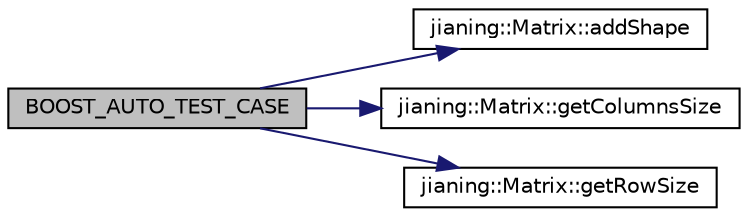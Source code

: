 digraph "BOOST_AUTO_TEST_CASE"
{
 // LATEX_PDF_SIZE
  edge [fontname="Helvetica",fontsize="10",labelfontname="Helvetica",labelfontsize="10"];
  node [fontname="Helvetica",fontsize="10",shape=record];
  rankdir="LR";
  Node1 [label="BOOST_AUTO_TEST_CASE",height=0.2,width=0.4,color="black", fillcolor="grey75", style="filled", fontcolor="black",tooltip=" "];
  Node1 -> Node2 [color="midnightblue",fontsize="10",style="solid",fontname="Helvetica"];
  Node2 [label="jianing::Matrix::addShape",height=0.2,width=0.4,color="black", fillcolor="white", style="filled",URL="$classjianing_1_1_matrix.html#a7e75ff8523b777b46fd7b7b95ac4f46c",tooltip=" "];
  Node1 -> Node3 [color="midnightblue",fontsize="10",style="solid",fontname="Helvetica"];
  Node3 [label="jianing::Matrix::getColumnsSize",height=0.2,width=0.4,color="black", fillcolor="white", style="filled",URL="$classjianing_1_1_matrix.html#af740c345e402112fb8e921bb964b2a2c",tooltip=" "];
  Node1 -> Node4 [color="midnightblue",fontsize="10",style="solid",fontname="Helvetica"];
  Node4 [label="jianing::Matrix::getRowSize",height=0.2,width=0.4,color="black", fillcolor="white", style="filled",URL="$classjianing_1_1_matrix.html#a9e8dd0b0552b3abfc950bbcb922c97d1",tooltip=" "];
}
